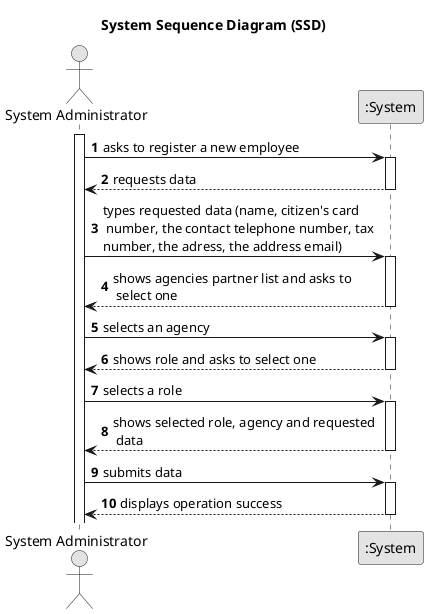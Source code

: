 @startuml
skinparam monochrome true
skinparam packageStyle rectangle
skinparam shadowing false

title System Sequence Diagram (SSD)

autonumber

actor "System Administrator" as Employee
participant ":System" as System

activate Employee

    Employee -> System : asks to register a new employee
    activate System

        System --> Employee : requests data
    deactivate System

    Employee -> System : types requested data (name, citizen's card\n number, the contact telephone number, tax\nnumber, the adress, the address email)
    activate System

        System --> Employee : shows agencies partner list and asks to \n select one
    deactivate System

    Employee -> System : selects an agency
    activate System


    System --> Employee : shows role and asks to select one
        deactivate System

    Employee -> System : selects a role
            activate System


        System --> Employee : shows selected role, agency and requested \n data
    deactivate System

    Employee -> System : submits data
    activate System

        System --> Employee : displays operation success
    deactivate System

@enduml